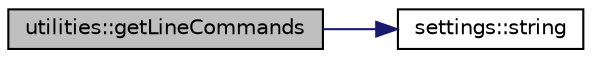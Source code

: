 digraph "utilities::getLineCommands"
{
 // LATEX_PDF_SIZE
  edge [fontname="Helvetica",fontsize="10",labelfontname="Helvetica",labelfontsize="10"];
  node [fontname="Helvetica",fontsize="10",shape=record];
  rankdir="LR";
  Node1 [label="utilities::getLineCommands",height=0.2,width=0.4,color="black", fillcolor="grey75", style="filled", fontcolor="black",tooltip="get commands from a line"];
  Node1 -> Node2 [color="midnightblue",fontsize="10",style="solid",fontname="Helvetica"];
  Node2 [label="settings::string",height=0.2,width=0.4,color="black", fillcolor="white", style="filled",URL="$namespacesettings.html#a25810432631a237804b3241be4305787",tooltip="return string of manostatType"];
}
